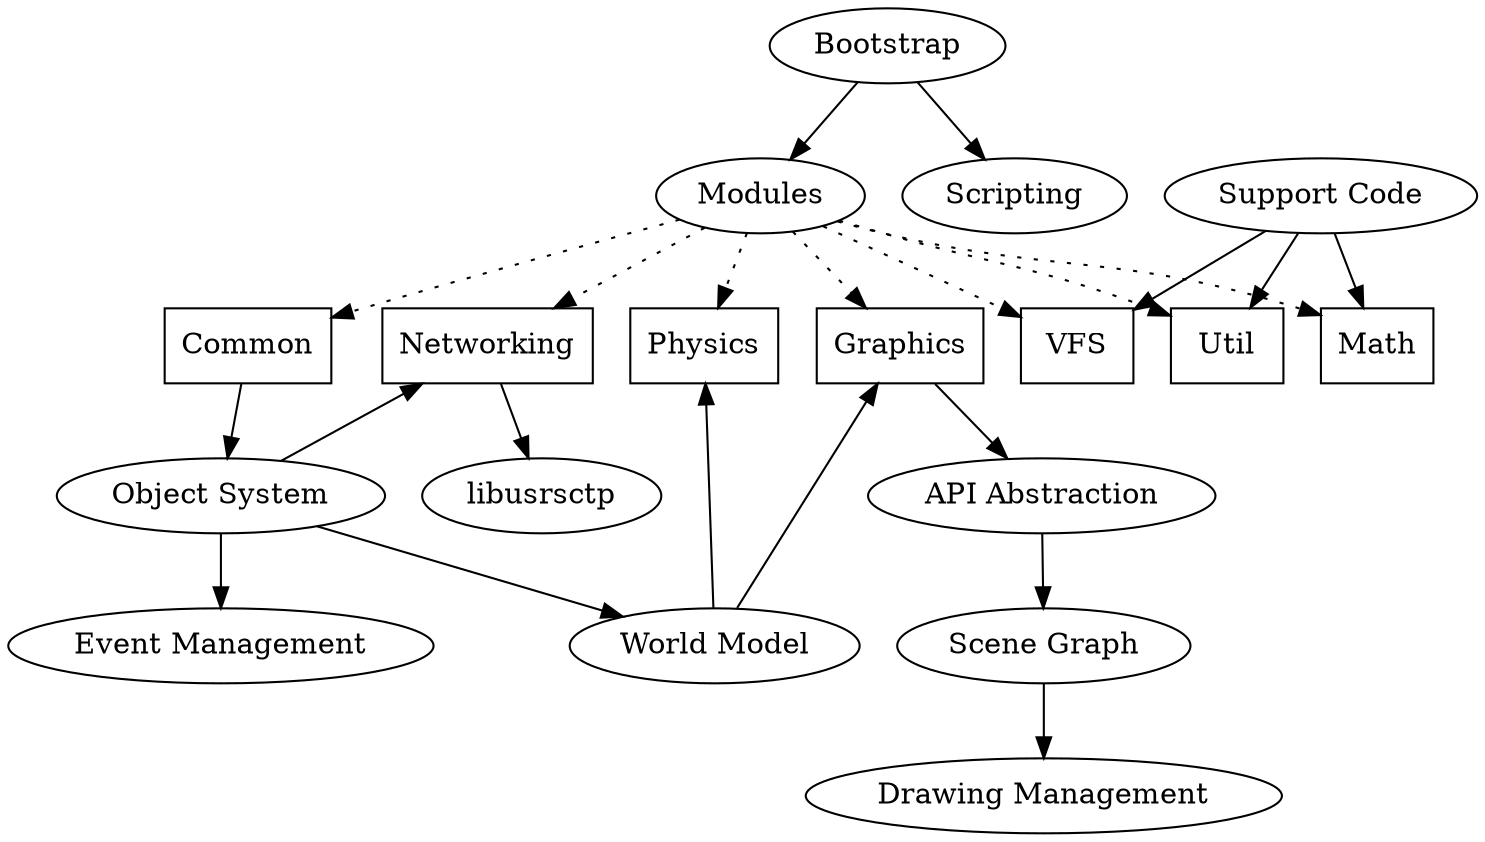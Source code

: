 digraph {
    Bootstrap -> Scripting;
    Bootstrap -> Modules;
    subgraph Modules {
        Common [shape=box];
        Graphics [shape=box];
        Networking [shape=box];
        Physics [shape=box];
        Math [shape=box];
        VFS [shape=box];
        Util [shape=box];
        Modules -> Common [style=dotted];
        Modules -> Graphics [style=dotted];
        Modules -> Networking [style=dotted];
        Modules -> Physics [style=dotted];
        Modules -> Math [style=dotted];
        Modules -> VFS [style=dotted];
        Modules -> Util [style=dotted];
        subgraph Common {
            Common -> "Object System" -> "World Model";
            "Object System" -> "Event Management";
        };
        "World Model" -> Graphics;
        "Object System" -> Networking;
        Networking -> libusrsctp;
        "World Model" -> Physics;
        subgraph "Support Code" {
            "Support Code" -> Math;
            "Support Code" -> VFS;
            "Support Code" -> Util;
        }
        subgraph Graphics {
            Graphics -> "API Abstraction" -> "Scene Graph" -> "Drawing Management";
        };
        {rank=same; Common; Graphics; Networking; Physics; Math; VFS; Util};
    };
}

